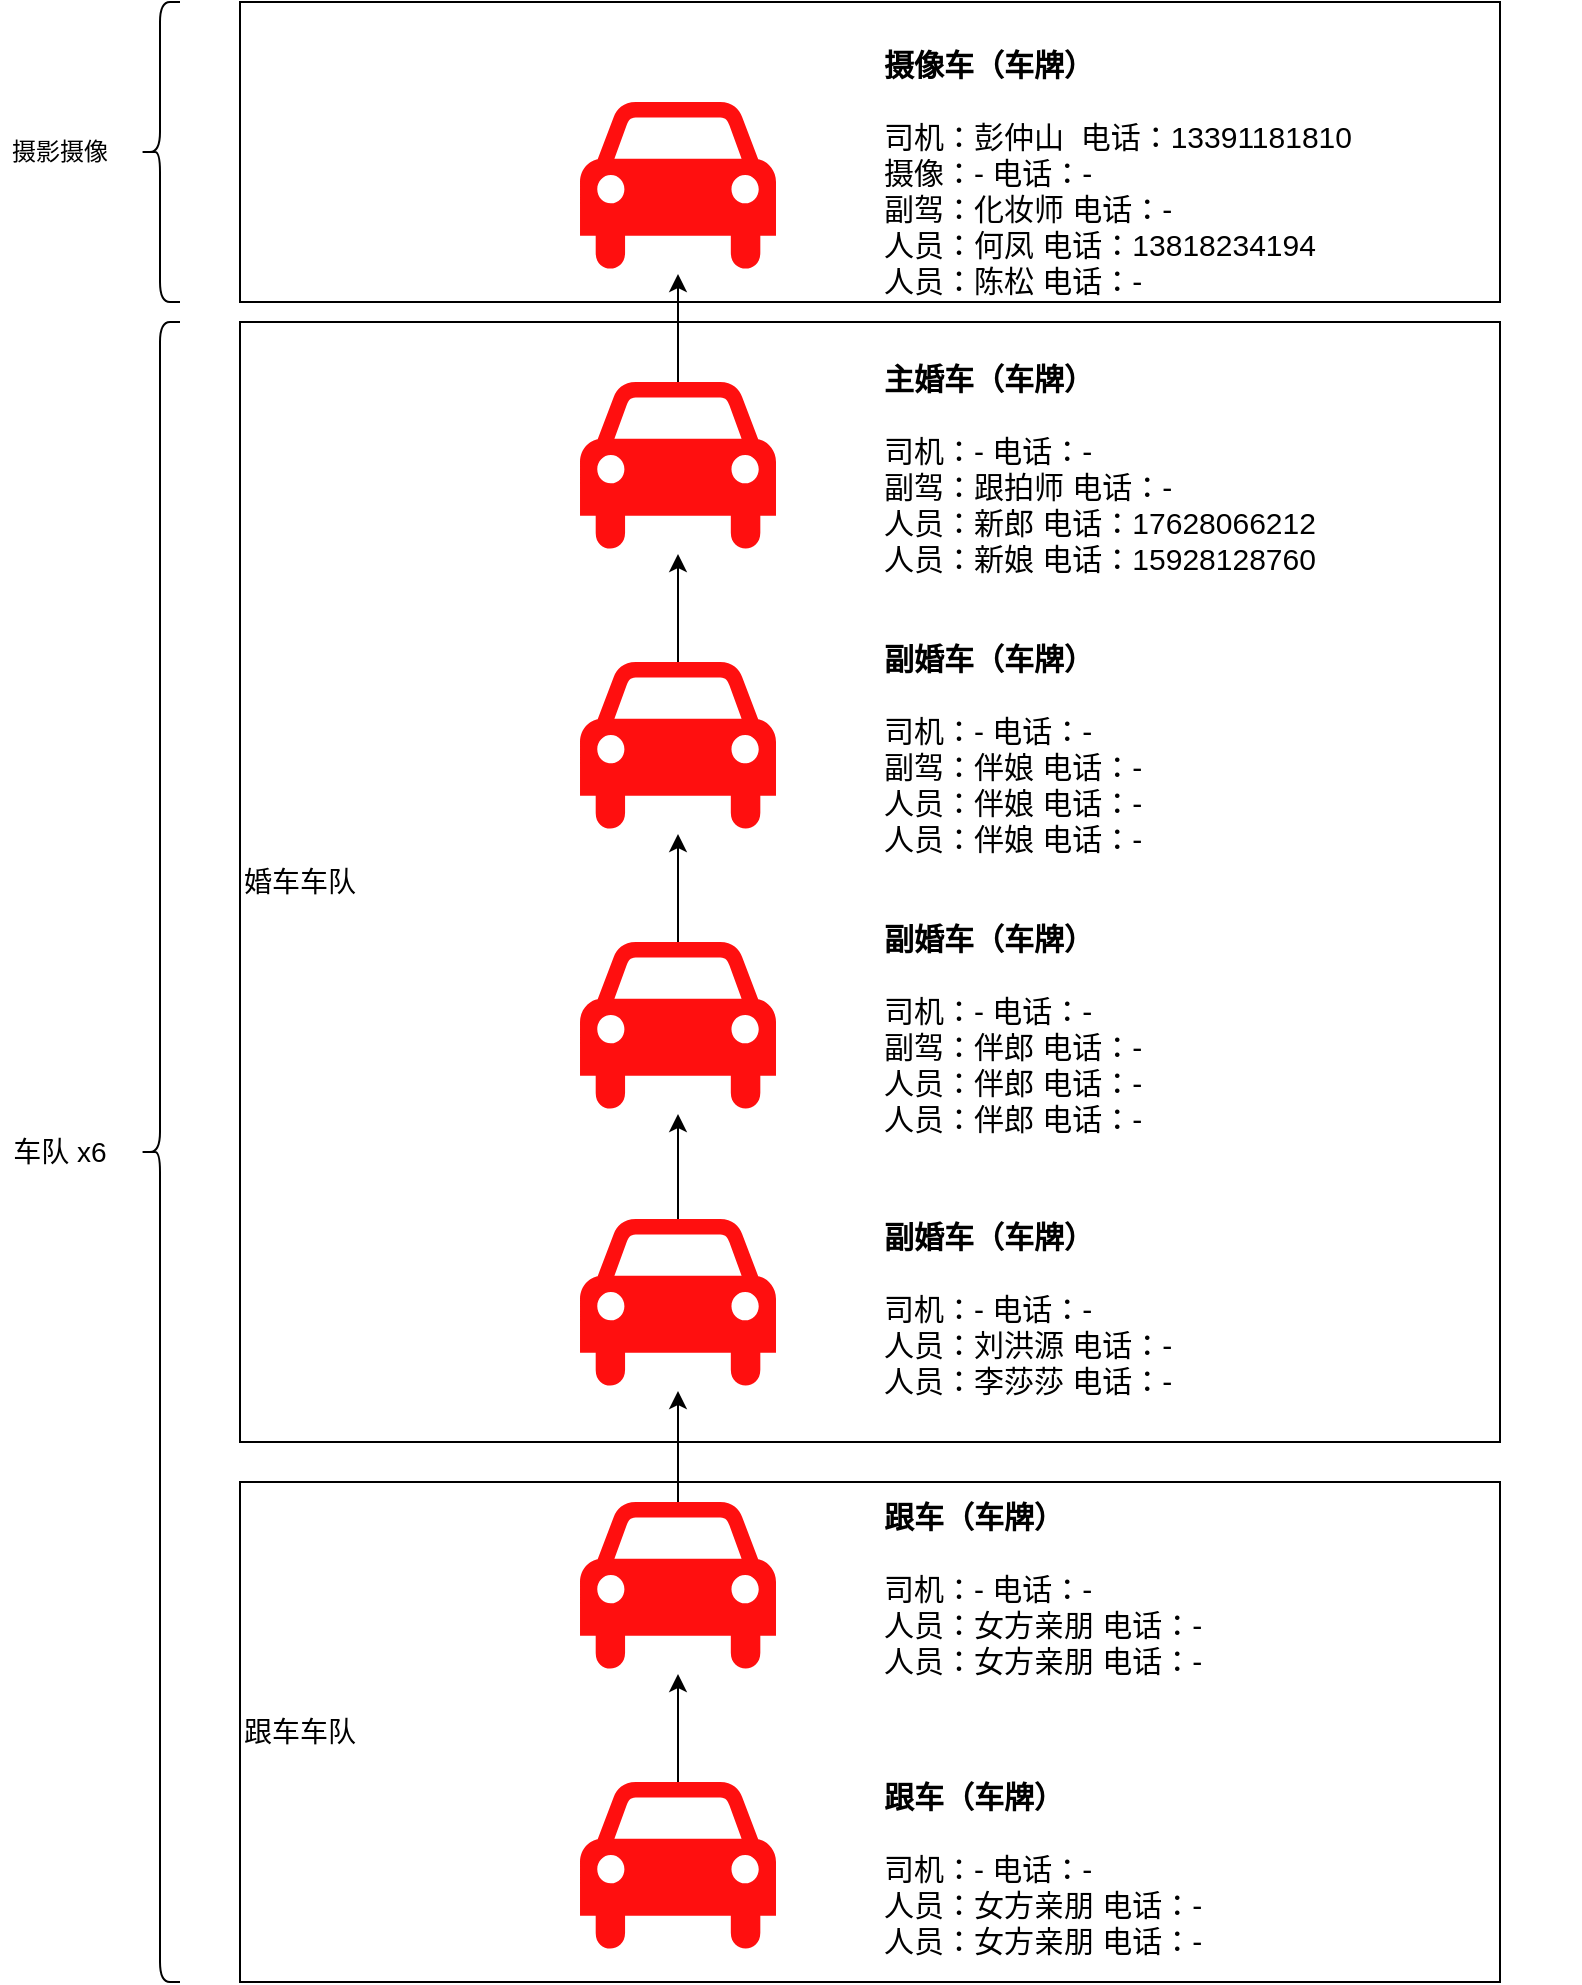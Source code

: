 <mxfile version="16.2.1" type="github">
  <diagram id="ChxOJC20nfknNe4g9IQP" name="Page-1">
    <mxGraphModel dx="1906" dy="2206" grid="1" gridSize="10" guides="1" tooltips="1" connect="1" arrows="1" fold="1" page="1" pageScale="1" pageWidth="827" pageHeight="1169" math="0" shadow="0">
      <root>
        <mxCell id="0" />
        <mxCell id="1" parent="0" />
        <mxCell id="L6X6l6jR8CA25U7gWPNo-1" value="" style="rounded=0;whiteSpace=wrap;html=1;" vertex="1" parent="1">
          <mxGeometry x="200" y="-110" width="630" height="150" as="geometry" />
        </mxCell>
        <mxCell id="bQJ2CA2lXjh7fbB7IvRR-24" value="跟车车队" style="rounded=0;whiteSpace=wrap;html=1;fontSize=14;align=left;" parent="1" vertex="1">
          <mxGeometry x="200" y="630" width="630" height="250" as="geometry" />
        </mxCell>
        <mxCell id="bQJ2CA2lXjh7fbB7IvRR-23" value="婚车车队" style="rounded=0;whiteSpace=wrap;html=1;fontSize=14;align=left;" parent="1" vertex="1">
          <mxGeometry x="200" y="50" width="630" height="560" as="geometry" />
        </mxCell>
        <mxCell id="bQJ2CA2lXjh7fbB7IvRR-17" value="" style="edgeStyle=orthogonalEdgeStyle;rounded=0;orthogonalLoop=1;jettySize=auto;html=1;fontSize=14;" parent="1" source="bQJ2CA2lXjh7fbB7IvRR-1" target="bQJ2CA2lXjh7fbB7IvRR-9" edge="1">
          <mxGeometry relative="1" as="geometry" />
        </mxCell>
        <mxCell id="bQJ2CA2lXjh7fbB7IvRR-1" value="" style="shape=mxgraph.signs.transportation.car_4;html=1;pointerEvents=1;fillColor=#FF0F0F;strokeColor=none;verticalLabelPosition=bottom;verticalAlign=top;align=center;" parent="1" vertex="1">
          <mxGeometry x="370" y="80" width="98" height="86" as="geometry" />
        </mxCell>
        <mxCell id="bQJ2CA2lXjh7fbB7IvRR-18" value="" style="edgeStyle=orthogonalEdgeStyle;rounded=0;orthogonalLoop=1;jettySize=auto;html=1;fontSize=14;" parent="1" source="bQJ2CA2lXjh7fbB7IvRR-4" target="bQJ2CA2lXjh7fbB7IvRR-1" edge="1">
          <mxGeometry relative="1" as="geometry" />
        </mxCell>
        <mxCell id="bQJ2CA2lXjh7fbB7IvRR-4" value="" style="shape=mxgraph.signs.transportation.car_4;html=1;pointerEvents=1;fillColor=#FF0F0F;strokeColor=none;verticalLabelPosition=bottom;verticalAlign=top;align=center;" parent="1" vertex="1">
          <mxGeometry x="370" y="220" width="98" height="86" as="geometry" />
        </mxCell>
        <mxCell id="bQJ2CA2lXjh7fbB7IvRR-19" value="" style="edgeStyle=orthogonalEdgeStyle;rounded=0;orthogonalLoop=1;jettySize=auto;html=1;fontSize=14;" parent="1" source="bQJ2CA2lXjh7fbB7IvRR-5" target="bQJ2CA2lXjh7fbB7IvRR-4" edge="1">
          <mxGeometry relative="1" as="geometry" />
        </mxCell>
        <mxCell id="bQJ2CA2lXjh7fbB7IvRR-5" value="" style="shape=mxgraph.signs.transportation.car_4;html=1;pointerEvents=1;fillColor=#FF0F0F;strokeColor=none;verticalLabelPosition=bottom;verticalAlign=top;align=center;" parent="1" vertex="1">
          <mxGeometry x="370" y="360" width="98" height="86" as="geometry" />
        </mxCell>
        <mxCell id="bQJ2CA2lXjh7fbB7IvRR-20" value="" style="edgeStyle=orthogonalEdgeStyle;rounded=0;orthogonalLoop=1;jettySize=auto;html=1;fontSize=14;" parent="1" source="bQJ2CA2lXjh7fbB7IvRR-6" target="bQJ2CA2lXjh7fbB7IvRR-5" edge="1">
          <mxGeometry relative="1" as="geometry" />
        </mxCell>
        <mxCell id="bQJ2CA2lXjh7fbB7IvRR-6" value="" style="shape=mxgraph.signs.transportation.car_4;html=1;pointerEvents=1;fillColor=#FF0F0F;strokeColor=none;verticalLabelPosition=bottom;verticalAlign=top;align=center;" parent="1" vertex="1">
          <mxGeometry x="370" y="498.5" width="98" height="86" as="geometry" />
        </mxCell>
        <mxCell id="bQJ2CA2lXjh7fbB7IvRR-21" value="" style="edgeStyle=orthogonalEdgeStyle;rounded=0;orthogonalLoop=1;jettySize=auto;html=1;fontSize=14;" parent="1" source="bQJ2CA2lXjh7fbB7IvRR-7" target="bQJ2CA2lXjh7fbB7IvRR-6" edge="1">
          <mxGeometry relative="1" as="geometry" />
        </mxCell>
        <mxCell id="bQJ2CA2lXjh7fbB7IvRR-7" value="" style="shape=mxgraph.signs.transportation.car_4;html=1;pointerEvents=1;fillColor=#FF0F0F;strokeColor=none;verticalLabelPosition=bottom;verticalAlign=top;align=center;" parent="1" vertex="1">
          <mxGeometry x="370" y="640" width="98" height="86" as="geometry" />
        </mxCell>
        <mxCell id="bQJ2CA2lXjh7fbB7IvRR-22" value="" style="edgeStyle=orthogonalEdgeStyle;rounded=0;orthogonalLoop=1;jettySize=auto;html=1;fontSize=14;" parent="1" source="bQJ2CA2lXjh7fbB7IvRR-8" target="bQJ2CA2lXjh7fbB7IvRR-7" edge="1">
          <mxGeometry relative="1" as="geometry" />
        </mxCell>
        <mxCell id="bQJ2CA2lXjh7fbB7IvRR-8" value="" style="shape=mxgraph.signs.transportation.car_4;html=1;pointerEvents=1;fillColor=#FF0F0F;strokeColor=none;verticalLabelPosition=bottom;verticalAlign=top;align=center;" parent="1" vertex="1">
          <mxGeometry x="370" y="780" width="98" height="86" as="geometry" />
        </mxCell>
        <mxCell id="bQJ2CA2lXjh7fbB7IvRR-9" value="" style="shape=mxgraph.signs.transportation.car_4;html=1;pointerEvents=1;fillColor=#FF0F0F;strokeColor=none;verticalLabelPosition=bottom;verticalAlign=top;align=center;" parent="1" vertex="1">
          <mxGeometry x="370" y="-60" width="98" height="86" as="geometry" />
        </mxCell>
        <mxCell id="bQJ2CA2lXjh7fbB7IvRR-10" value="&lt;b style=&quot;font-size: 15px&quot;&gt;&lt;font style=&quot;font-size: 15px&quot;&gt;摄像车（车牌）&lt;br style=&quot;font-size: 15px&quot;&gt;&lt;/font&gt;&lt;/b&gt;&lt;br style=&quot;font-size: 15px&quot;&gt;司机：彭仲山&amp;nbsp; 电话：13391181810&lt;br style=&quot;font-size: 15px&quot;&gt;摄像：- 电话：-&lt;br&gt;副驾：化妆师 电话：-&lt;br&gt;人员：何凤 电话：13818234194&lt;br&gt;人员：陈松 电话：-" style="text;html=1;strokeColor=none;fillColor=none;align=left;verticalAlign=middle;whiteSpace=wrap;rounded=0;fontSize=15;" parent="1" vertex="1">
          <mxGeometry x="520" y="-80" width="350" height="110" as="geometry" />
        </mxCell>
        <mxCell id="bQJ2CA2lXjh7fbB7IvRR-11" value="&lt;b&gt;主婚车（车牌）&lt;br&gt;&lt;/b&gt;&lt;br&gt;司机：- 电话：-&lt;br&gt;副驾：跟拍师 电话：-&lt;br&gt;人员：新郎 电话：17628066212&lt;br&gt;人员：新娘 电话：15928128760" style="text;html=1;strokeColor=none;fillColor=none;align=left;verticalAlign=middle;whiteSpace=wrap;rounded=0;fontSize=15;" parent="1" vertex="1">
          <mxGeometry x="520" y="78" width="310" height="90" as="geometry" />
        </mxCell>
        <mxCell id="bQJ2CA2lXjh7fbB7IvRR-12" value="&lt;b style=&quot;font-size: 15px&quot;&gt;&lt;font style=&quot;font-size: 15px&quot;&gt;副婚车（车牌）&lt;br style=&quot;font-size: 15px&quot;&gt;&lt;/font&gt;&lt;/b&gt;&lt;br style=&quot;font-size: 15px&quot;&gt;司机：- 电话：-&lt;br&gt;副驾：伴娘 电话：-&lt;br style=&quot;font-size: 15px&quot;&gt;人员：伴娘 电话：-&lt;br&gt;人员：伴娘 电话：-" style="text;html=1;strokeColor=none;fillColor=none;align=left;verticalAlign=middle;whiteSpace=wrap;rounded=0;fontSize=15;" parent="1" vertex="1">
          <mxGeometry x="520" y="218" width="310" height="90" as="geometry" />
        </mxCell>
        <mxCell id="bQJ2CA2lXjh7fbB7IvRR-13" value="&lt;b style=&quot;font-size: 15px&quot;&gt;&lt;font style=&quot;font-size: 15px&quot;&gt;副婚车（车牌）&lt;br style=&quot;font-size: 15px&quot;&gt;&lt;/font&gt;&lt;/b&gt;&lt;br style=&quot;font-size: 15px&quot;&gt;司机：- 电话：-&lt;br&gt;副驾：伴郎 电话：-&lt;br style=&quot;font-size: 15px&quot;&gt;人员：伴郎 电话：-&lt;br style=&quot;font-size: 15px&quot;&gt;人员：伴郎 电话：-" style="text;html=1;strokeColor=none;fillColor=none;align=left;verticalAlign=middle;whiteSpace=wrap;rounded=0;fontSize=15;" parent="1" vertex="1">
          <mxGeometry x="520" y="358" width="310" height="90" as="geometry" />
        </mxCell>
        <mxCell id="bQJ2CA2lXjh7fbB7IvRR-14" value="&lt;b style=&quot;font-size: 15px&quot;&gt;&lt;font style=&quot;font-size: 15px&quot;&gt;副婚车（车牌）&lt;br style=&quot;font-size: 15px&quot;&gt;&lt;/font&gt;&lt;/b&gt;&lt;br style=&quot;font-size: 15px&quot;&gt;司机：- 电话：-&lt;br style=&quot;font-size: 15px&quot;&gt;人员：刘洪源 电话：-&lt;br style=&quot;font-size: 15px&quot;&gt;人员：李莎莎 电话：-" style="text;html=1;strokeColor=none;fillColor=none;align=left;verticalAlign=middle;whiteSpace=wrap;rounded=0;fontSize=15;" parent="1" vertex="1">
          <mxGeometry x="520" y="495" width="310" height="95" as="geometry" />
        </mxCell>
        <mxCell id="bQJ2CA2lXjh7fbB7IvRR-15" value="&lt;b style=&quot;font-size: 15px&quot;&gt;&lt;font style=&quot;font-size: 15px&quot;&gt;跟车（车牌）&lt;br style=&quot;font-size: 15px&quot;&gt;&lt;/font&gt;&lt;/b&gt;&lt;br style=&quot;font-size: 15px&quot;&gt;司机：- 电话：-&lt;br style=&quot;font-size: 15px&quot;&gt;人员：女方亲朋 电话：-&lt;br style=&quot;font-size: 15px&quot;&gt;人员：女方亲朋 电话：-" style="text;html=1;strokeColor=none;fillColor=none;align=left;verticalAlign=middle;whiteSpace=wrap;rounded=0;fontSize=15;" parent="1" vertex="1">
          <mxGeometry x="520" y="638" width="310" height="90" as="geometry" />
        </mxCell>
        <mxCell id="bQJ2CA2lXjh7fbB7IvRR-16" value="&lt;b style=&quot;font-size: 15px&quot;&gt;&lt;font style=&quot;font-size: 15px&quot;&gt;跟车（车牌）&lt;br style=&quot;font-size: 15px&quot;&gt;&lt;/font&gt;&lt;/b&gt;&lt;br style=&quot;font-size: 15px&quot;&gt;司机：- 电话：-&lt;br style=&quot;font-size: 15px&quot;&gt;人员：女方亲朋 电话：-&lt;br style=&quot;font-size: 15px&quot;&gt;人员：女方亲朋 电话：-" style="text;html=1;strokeColor=none;fillColor=none;align=left;verticalAlign=middle;whiteSpace=wrap;rounded=0;fontSize=15;" parent="1" vertex="1">
          <mxGeometry x="520" y="778" width="310" height="90" as="geometry" />
        </mxCell>
        <mxCell id="bQJ2CA2lXjh7fbB7IvRR-26" value="" style="shape=curlyBracket;whiteSpace=wrap;html=1;rounded=1;fontSize=14;" parent="1" vertex="1">
          <mxGeometry x="150" y="50" width="20" height="830" as="geometry" />
        </mxCell>
        <mxCell id="bQJ2CA2lXjh7fbB7IvRR-27" value="车队 x6" style="text;html=1;strokeColor=none;fillColor=none;align=center;verticalAlign=middle;whiteSpace=wrap;rounded=0;fontSize=14;" parent="1" vertex="1">
          <mxGeometry x="80" y="450" width="60" height="30" as="geometry" />
        </mxCell>
        <mxCell id="L6X6l6jR8CA25U7gWPNo-2" value="" style="shape=curlyBracket;whiteSpace=wrap;html=1;rounded=1;" vertex="1" parent="1">
          <mxGeometry x="150" y="-110" width="20" height="150" as="geometry" />
        </mxCell>
        <mxCell id="L6X6l6jR8CA25U7gWPNo-3" value="摄影摄像" style="text;html=1;strokeColor=none;fillColor=none;align=center;verticalAlign=middle;whiteSpace=wrap;rounded=0;" vertex="1" parent="1">
          <mxGeometry x="80" y="-50" width="60" height="30" as="geometry" />
        </mxCell>
      </root>
    </mxGraphModel>
  </diagram>
</mxfile>
